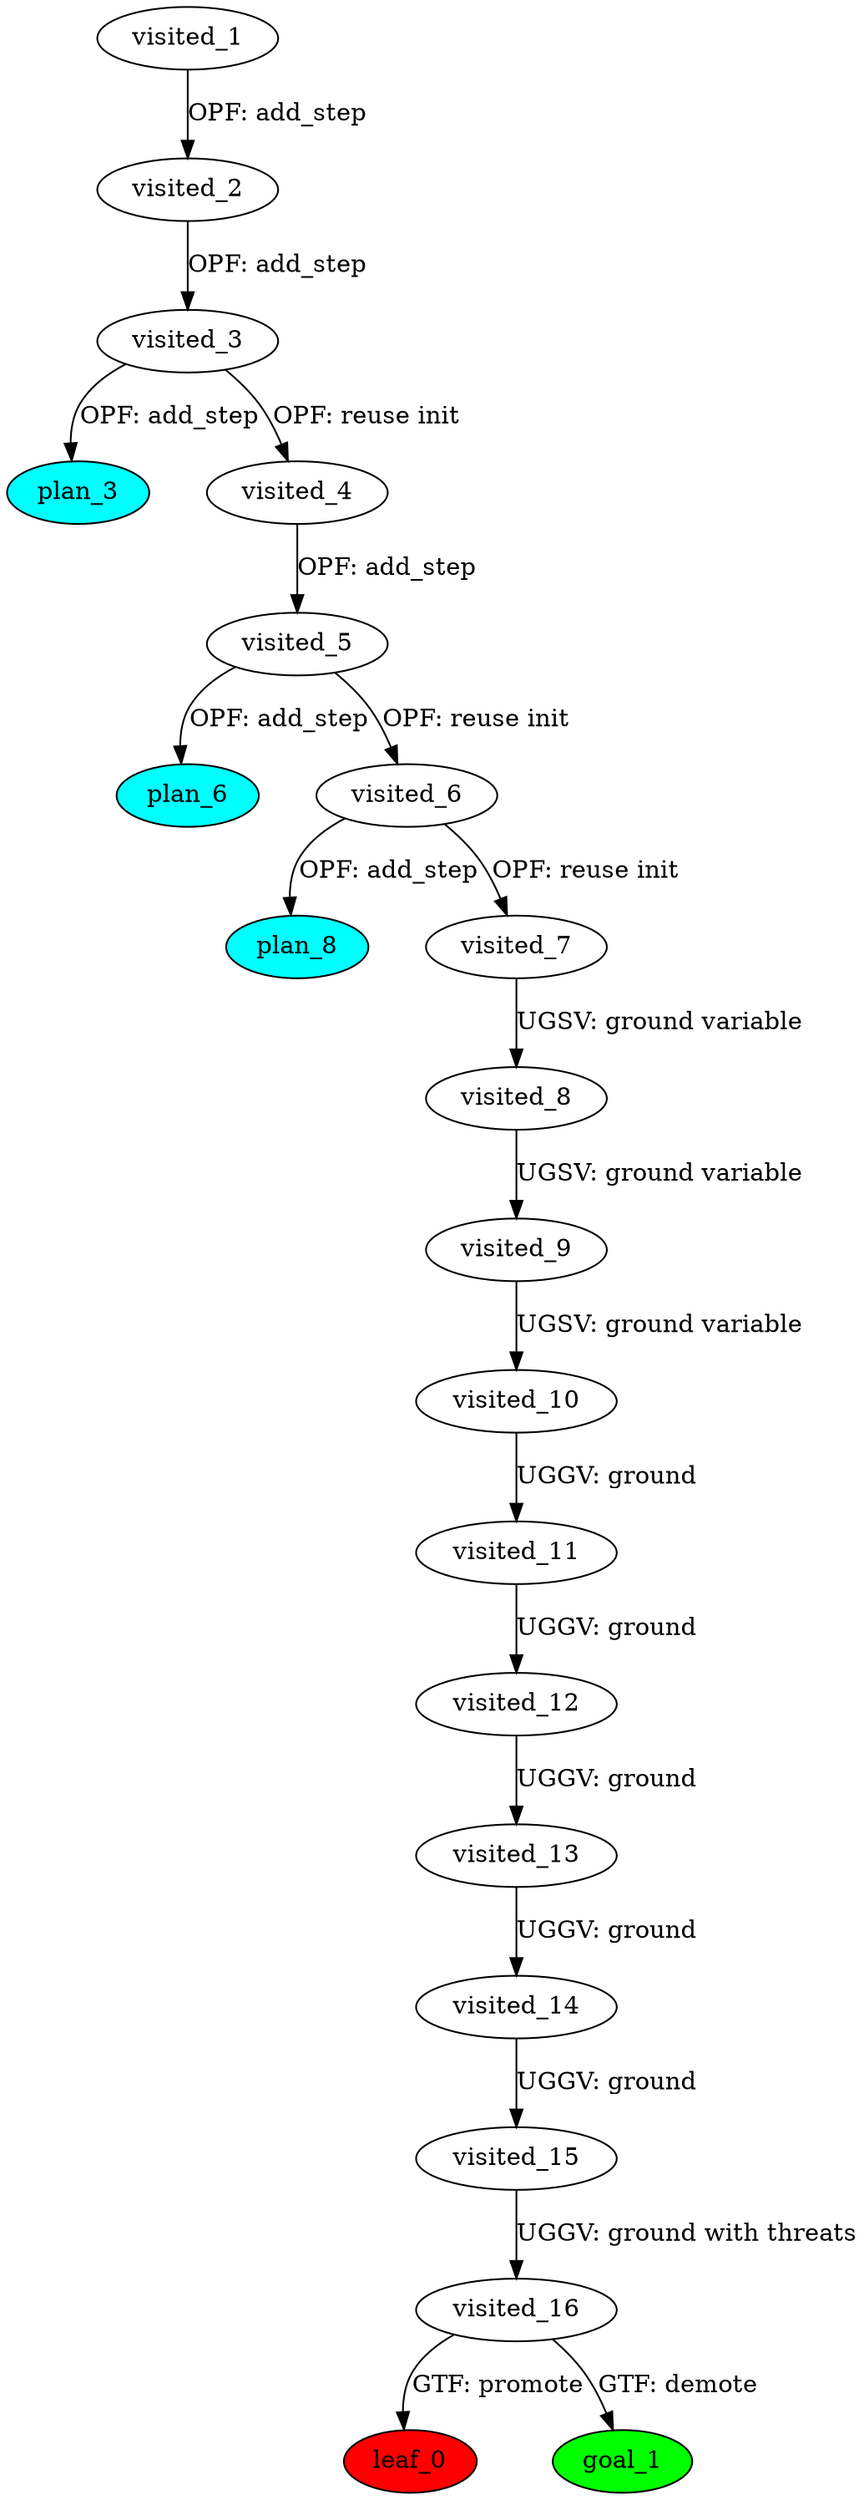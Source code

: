 digraph {
	"9ac4667d-b754-afdc-c7e8-914c07853a8a" [label=plan_0 fillcolor=cyan style=filled]
	"9ac4667d-b754-afdc-c7e8-914c07853a8a" [label=visited_1 fillcolor=white style=filled]
	"9379d429-6d80-cfe3-631f-67d3bfb468fd" [label=plan_1 fillcolor=cyan style=filled]
	"9ac4667d-b754-afdc-c7e8-914c07853a8a" -> "9379d429-6d80-cfe3-631f-67d3bfb468fd" [label="OPF: add_step"]
	"9379d429-6d80-cfe3-631f-67d3bfb468fd" [label=visited_2 fillcolor=white style=filled]
	"dd45a2db-b7ec-5579-ee4b-9e58e34f8ce2" [label=plan_2 fillcolor=cyan style=filled]
	"9379d429-6d80-cfe3-631f-67d3bfb468fd" -> "dd45a2db-b7ec-5579-ee4b-9e58e34f8ce2" [label="OPF: add_step"]
	"dd45a2db-b7ec-5579-ee4b-9e58e34f8ce2" [label=visited_3 fillcolor=white style=filled]
	"f49ee85f-afd5-80eb-1752-17cbb7eb2737" [label=plan_3 fillcolor=cyan style=filled]
	"dd45a2db-b7ec-5579-ee4b-9e58e34f8ce2" -> "f49ee85f-afd5-80eb-1752-17cbb7eb2737" [label="OPF: add_step"]
	"90f7a1d1-f09d-f083-f24c-ecfdc7373267" [label=plan_4 fillcolor=cyan style=filled]
	"dd45a2db-b7ec-5579-ee4b-9e58e34f8ce2" -> "90f7a1d1-f09d-f083-f24c-ecfdc7373267" [label="OPF: reuse init"]
	"90f7a1d1-f09d-f083-f24c-ecfdc7373267" [label=visited_4 fillcolor=white style=filled]
	"17013558-4826-c678-8f37-47794d3e8ae0" [label=plan_5 fillcolor=cyan style=filled]
	"90f7a1d1-f09d-f083-f24c-ecfdc7373267" -> "17013558-4826-c678-8f37-47794d3e8ae0" [label="OPF: add_step"]
	"17013558-4826-c678-8f37-47794d3e8ae0" [label=visited_5 fillcolor=white style=filled]
	"a8d7ecd0-1feb-f83d-8e07-0c16fe590f3b" [label=plan_6 fillcolor=cyan style=filled]
	"17013558-4826-c678-8f37-47794d3e8ae0" -> "a8d7ecd0-1feb-f83d-8e07-0c16fe590f3b" [label="OPF: add_step"]
	"47107b23-9832-4d70-ca57-66558590ca75" [label=plan_7 fillcolor=cyan style=filled]
	"17013558-4826-c678-8f37-47794d3e8ae0" -> "47107b23-9832-4d70-ca57-66558590ca75" [label="OPF: reuse init"]
	"47107b23-9832-4d70-ca57-66558590ca75" [label=visited_6 fillcolor=white style=filled]
	"ef9e4435-b8b6-6101-eeaf-248f12af19a8" [label=plan_8 fillcolor=cyan style=filled]
	"47107b23-9832-4d70-ca57-66558590ca75" -> "ef9e4435-b8b6-6101-eeaf-248f12af19a8" [label="OPF: add_step"]
	"7d4e15de-eb16-8a10-df87-98f24d4e2528" [label=plan_9 fillcolor=cyan style=filled]
	"47107b23-9832-4d70-ca57-66558590ca75" -> "7d4e15de-eb16-8a10-df87-98f24d4e2528" [label="OPF: reuse init"]
	"7d4e15de-eb16-8a10-df87-98f24d4e2528" [label=visited_7 fillcolor=white style=filled]
	"ead0a63c-8424-643c-aba6-c69dc505ac21" [label=plan_10 fillcolor=cyan style=filled]
	"7d4e15de-eb16-8a10-df87-98f24d4e2528" -> "ead0a63c-8424-643c-aba6-c69dc505ac21" [label="UGSV: ground variable"]
	"ead0a63c-8424-643c-aba6-c69dc505ac21" [label=visited_8 fillcolor=white style=filled]
	"c3f0e1ab-a6ca-fb60-dba4-7d748bef4b48" [label=plan_11 fillcolor=cyan style=filled]
	"ead0a63c-8424-643c-aba6-c69dc505ac21" -> "c3f0e1ab-a6ca-fb60-dba4-7d748bef4b48" [label="UGSV: ground variable"]
	"c3f0e1ab-a6ca-fb60-dba4-7d748bef4b48" [label=visited_9 fillcolor=white style=filled]
	"b8bb90a5-ffff-450c-7f3e-1f923dbdac3b" [label=plan_12 fillcolor=cyan style=filled]
	"c3f0e1ab-a6ca-fb60-dba4-7d748bef4b48" -> "b8bb90a5-ffff-450c-7f3e-1f923dbdac3b" [label="UGSV: ground variable"]
	"b8bb90a5-ffff-450c-7f3e-1f923dbdac3b" [label=visited_10 fillcolor=white style=filled]
	"f8a659fe-d6ba-70d7-acb8-85988f3fd6c5" [label=plan_13 fillcolor=cyan style=filled]
	"b8bb90a5-ffff-450c-7f3e-1f923dbdac3b" -> "f8a659fe-d6ba-70d7-acb8-85988f3fd6c5" [label="UGGV: ground"]
	"f8a659fe-d6ba-70d7-acb8-85988f3fd6c5" [label=visited_11 fillcolor=white style=filled]
	"01361b8b-755f-addc-7ede-2223ba5ecc6b" [label=plan_14 fillcolor=cyan style=filled]
	"f8a659fe-d6ba-70d7-acb8-85988f3fd6c5" -> "01361b8b-755f-addc-7ede-2223ba5ecc6b" [label="UGGV: ground"]
	"01361b8b-755f-addc-7ede-2223ba5ecc6b" [label=visited_12 fillcolor=white style=filled]
	"8f7d8e96-8f70-f779-7800-67c00e772f09" [label=plan_15 fillcolor=cyan style=filled]
	"01361b8b-755f-addc-7ede-2223ba5ecc6b" -> "8f7d8e96-8f70-f779-7800-67c00e772f09" [label="UGGV: ground"]
	"8f7d8e96-8f70-f779-7800-67c00e772f09" [label=visited_13 fillcolor=white style=filled]
	"25a3dcf6-a1ed-075b-1ef9-d51fe329c512" [label=plan_16 fillcolor=cyan style=filled]
	"8f7d8e96-8f70-f779-7800-67c00e772f09" -> "25a3dcf6-a1ed-075b-1ef9-d51fe329c512" [label="UGGV: ground"]
	"25a3dcf6-a1ed-075b-1ef9-d51fe329c512" [label=visited_14 fillcolor=white style=filled]
	"5596eef9-2c2e-5357-3e04-20265733fba4" [label=plan_17 fillcolor=cyan style=filled]
	"25a3dcf6-a1ed-075b-1ef9-d51fe329c512" -> "5596eef9-2c2e-5357-3e04-20265733fba4" [label="UGGV: ground"]
	"5596eef9-2c2e-5357-3e04-20265733fba4" [label=visited_15 fillcolor=white style=filled]
	"c55956f6-ba21-81f7-a659-6289c03f32ef" [label=plan_18 fillcolor=cyan style=filled]
	"5596eef9-2c2e-5357-3e04-20265733fba4" -> "c55956f6-ba21-81f7-a659-6289c03f32ef" [label="UGGV: ground with threats"]
	"c55956f6-ba21-81f7-a659-6289c03f32ef" [label=visited_16 fillcolor=white style=filled]
	"8cf43673-07e2-21b9-d40c-46db8e0fb501" [label=plan_19 fillcolor=cyan style=filled]
	"c55956f6-ba21-81f7-a659-6289c03f32ef" -> "8cf43673-07e2-21b9-d40c-46db8e0fb501" [label="GTF: promote"]
	"2a7ec945-c144-8390-29d6-3050f80aa176" [label=plan_20 fillcolor=cyan style=filled]
	"c55956f6-ba21-81f7-a659-6289c03f32ef" -> "2a7ec945-c144-8390-29d6-3050f80aa176" [label="GTF: demote"]
	"8cf43673-07e2-21b9-d40c-46db8e0fb501" [label=visited_17 fillcolor=white style=filled]
	"8cf43673-07e2-21b9-d40c-46db8e0fb501" [label=leaf_0 fillcolor=red style=filled]
	"2a7ec945-c144-8390-29d6-3050f80aa176" [label=visited_18 fillcolor=white style=filled]
	"2a7ec945-c144-8390-29d6-3050f80aa176" [label=goal_1 fillcolor=green style=filled]
}
